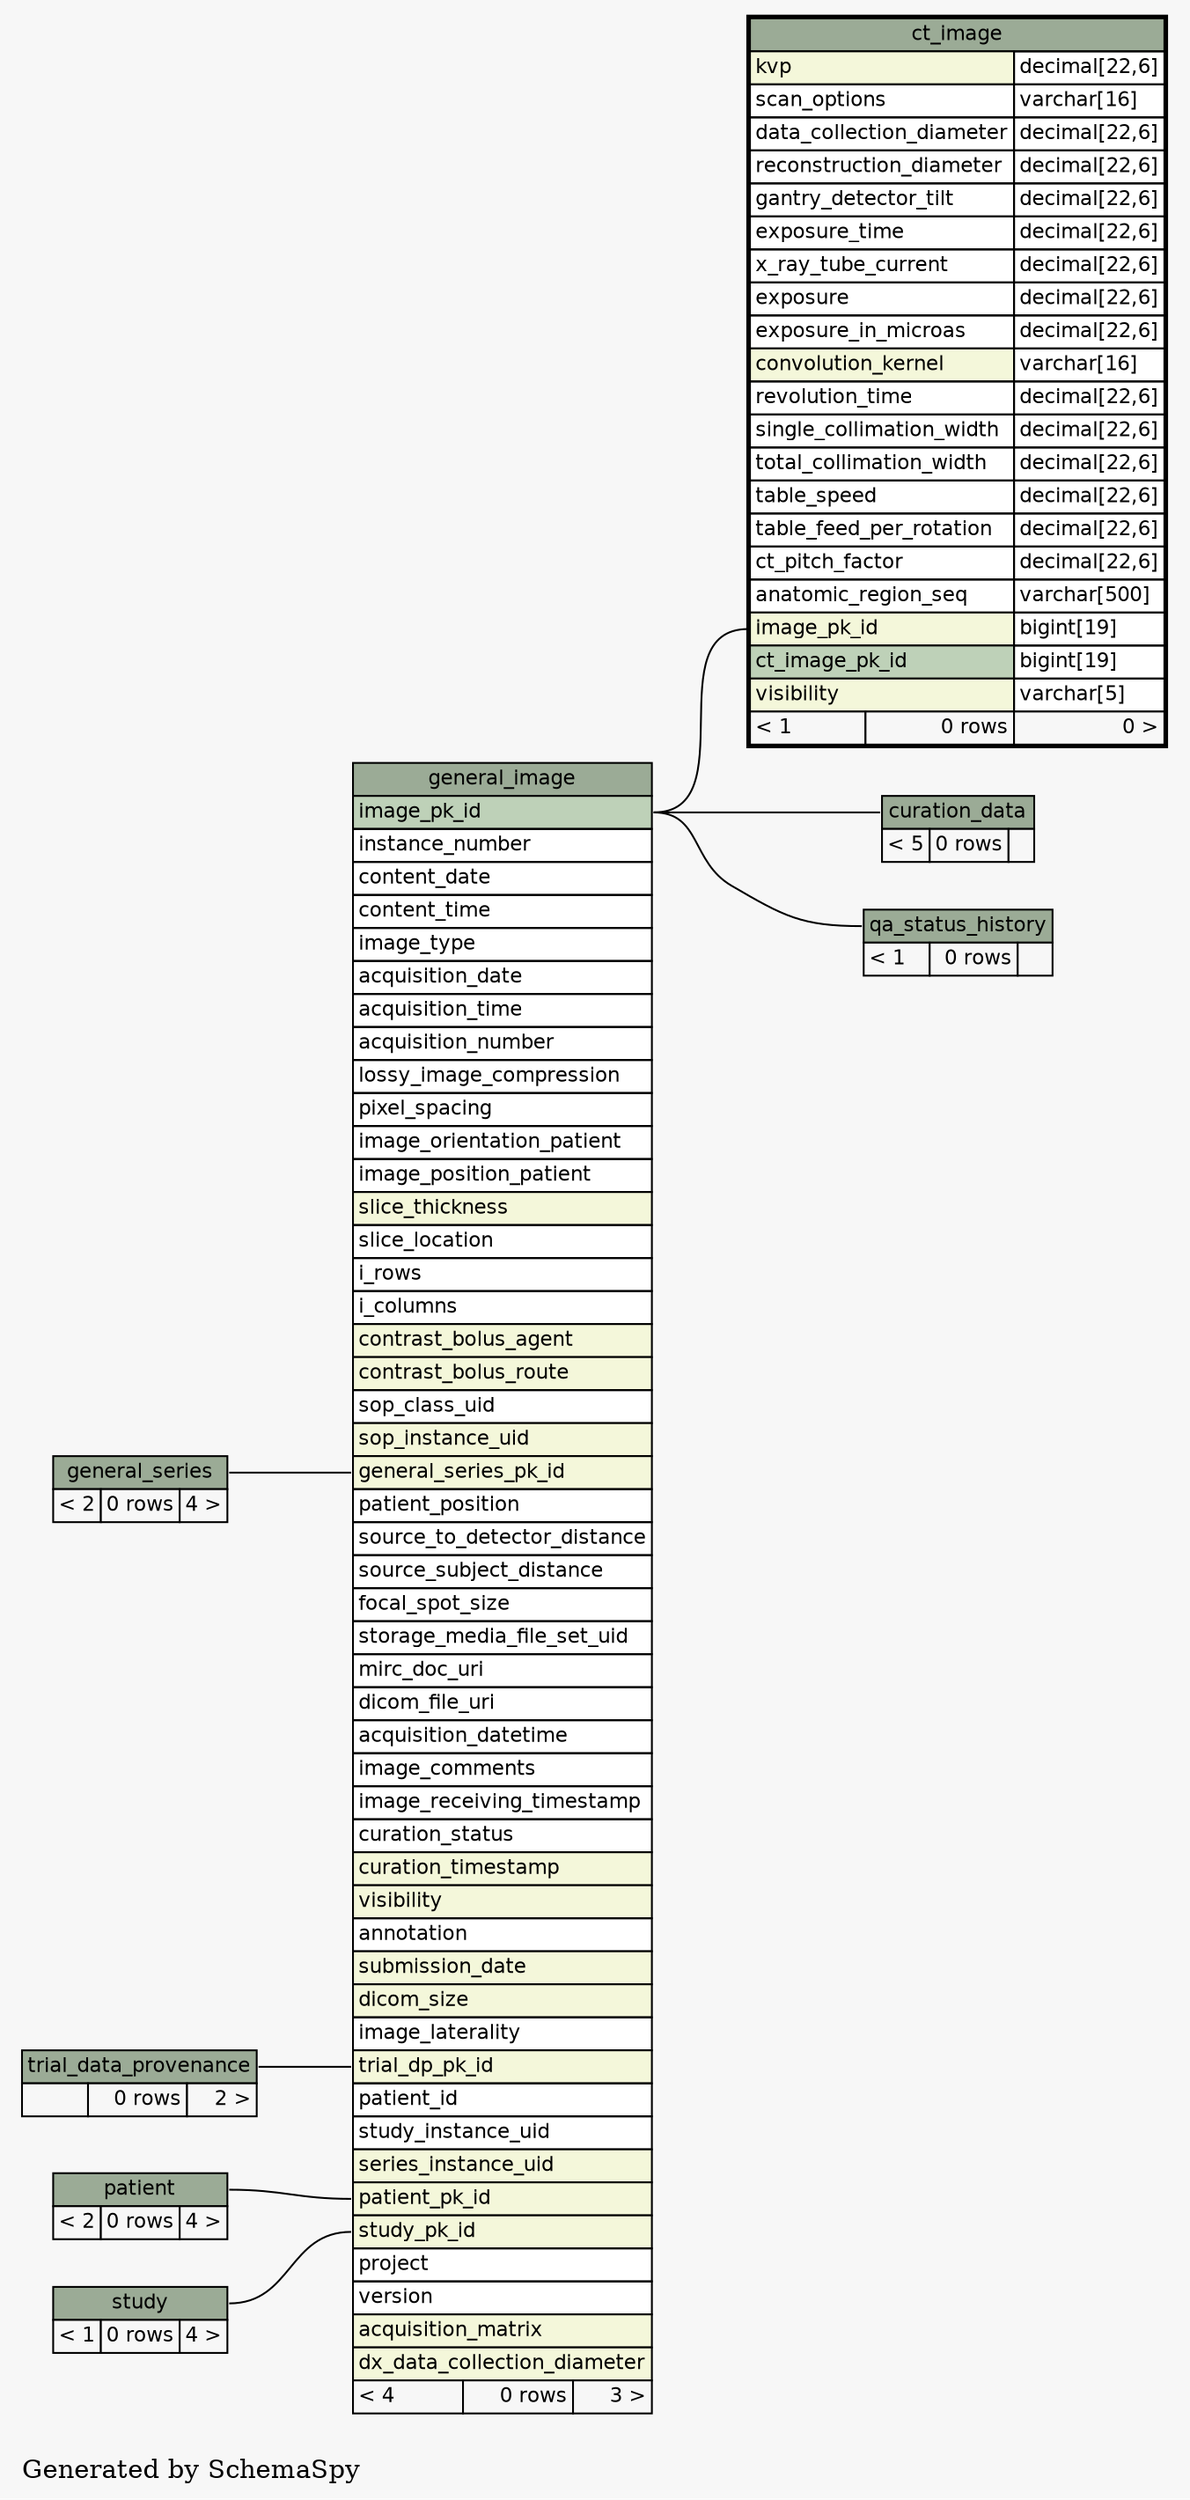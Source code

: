 // dot 2.16.1 on Linux 2.6.25.6-27.fc8
digraph "twoDegreesRelationshipsGraph" {
  graph [
    rankdir="RL"
    bgcolor="#f7f7f7"
    label="\nGenerated by SchemaSpy"
    labeljust="l"
  ];
  node [
    fontname="Helvetica"
    fontsize="11"
    shape="plaintext"
  ];
  edge [
    arrowsize="0.8"
  ];
  "ct_image":"image_pk_id":w -> "general_image":"image_pk_id":e [arrowtail=crowtee arrowhead=none];
  "curation_data":"curation_data.heading":w -> "general_image":"image_pk_id":e [arrowtail=crowodot arrowhead=none];
  "general_image":"general_series_pk_id":w -> "general_series":"general_series.heading":e [arrowtail=crowodot arrowhead=none];
  "general_image":"patient_pk_id":w -> "patient":"patient.heading":e [arrowtail=crowodot arrowhead=none];
  "general_image":"study_pk_id":w -> "study":"study.heading":e [arrowtail=crowodot arrowhead=none];
  "general_image":"trial_dp_pk_id":w -> "trial_data_provenance":"trial_data_provenance.heading":e [arrowtail=crowodot arrowhead=none];
  "qa_status_history":"qa_status_history.heading":w -> "general_image":"image_pk_id":e [arrowtail=crowodot arrowhead=none];
  "ct_image" [
    label=<
    <TABLE BORDER="2" CELLBORDER="1" CELLSPACING="0" BGCOLOR="#ffffff">
      <TR><TD PORT="ct_image.heading" COLSPAN="3" BGCOLOR="#9bab96" ALIGN="CENTER">ct_image</TD></TR>
      <TR><TD PORT="kvp" COLSPAN="2" BGCOLOR="#f4f7da" ALIGN="LEFT">kvp</TD><TD PORT="kvp.type" ALIGN="LEFT">decimal[22,6]</TD></TR>
      <TR><TD PORT="scan_options" COLSPAN="2" ALIGN="LEFT">scan_options</TD><TD PORT="scan_options.type" ALIGN="LEFT">varchar[16]</TD></TR>
      <TR><TD PORT="data_collection_diameter" COLSPAN="2" ALIGN="LEFT">data_collection_diameter</TD><TD PORT="data_collection_diameter.type" ALIGN="LEFT">decimal[22,6]</TD></TR>
      <TR><TD PORT="reconstruction_diameter" COLSPAN="2" ALIGN="LEFT">reconstruction_diameter</TD><TD PORT="reconstruction_diameter.type" ALIGN="LEFT">decimal[22,6]</TD></TR>
      <TR><TD PORT="gantry_detector_tilt" COLSPAN="2" ALIGN="LEFT">gantry_detector_tilt</TD><TD PORT="gantry_detector_tilt.type" ALIGN="LEFT">decimal[22,6]</TD></TR>
      <TR><TD PORT="exposure_time" COLSPAN="2" ALIGN="LEFT">exposure_time</TD><TD PORT="exposure_time.type" ALIGN="LEFT">decimal[22,6]</TD></TR>
      <TR><TD PORT="x_ray_tube_current" COLSPAN="2" ALIGN="LEFT">x_ray_tube_current</TD><TD PORT="x_ray_tube_current.type" ALIGN="LEFT">decimal[22,6]</TD></TR>
      <TR><TD PORT="exposure" COLSPAN="2" ALIGN="LEFT">exposure</TD><TD PORT="exposure.type" ALIGN="LEFT">decimal[22,6]</TD></TR>
      <TR><TD PORT="exposure_in_microas" COLSPAN="2" ALIGN="LEFT">exposure_in_microas</TD><TD PORT="exposure_in_microas.type" ALIGN="LEFT">decimal[22,6]</TD></TR>
      <TR><TD PORT="convolution_kernel" COLSPAN="2" BGCOLOR="#f4f7da" ALIGN="LEFT">convolution_kernel</TD><TD PORT="convolution_kernel.type" ALIGN="LEFT">varchar[16]</TD></TR>
      <TR><TD PORT="revolution_time" COLSPAN="2" ALIGN="LEFT">revolution_time</TD><TD PORT="revolution_time.type" ALIGN="LEFT">decimal[22,6]</TD></TR>
      <TR><TD PORT="single_collimation_width" COLSPAN="2" ALIGN="LEFT">single_collimation_width</TD><TD PORT="single_collimation_width.type" ALIGN="LEFT">decimal[22,6]</TD></TR>
      <TR><TD PORT="total_collimation_width" COLSPAN="2" ALIGN="LEFT">total_collimation_width</TD><TD PORT="total_collimation_width.type" ALIGN="LEFT">decimal[22,6]</TD></TR>
      <TR><TD PORT="table_speed" COLSPAN="2" ALIGN="LEFT">table_speed</TD><TD PORT="table_speed.type" ALIGN="LEFT">decimal[22,6]</TD></TR>
      <TR><TD PORT="table_feed_per_rotation" COLSPAN="2" ALIGN="LEFT">table_feed_per_rotation</TD><TD PORT="table_feed_per_rotation.type" ALIGN="LEFT">decimal[22,6]</TD></TR>
      <TR><TD PORT="ct_pitch_factor" COLSPAN="2" ALIGN="LEFT">ct_pitch_factor</TD><TD PORT="ct_pitch_factor.type" ALIGN="LEFT">decimal[22,6]</TD></TR>
      <TR><TD PORT="anatomic_region_seq" COLSPAN="2" ALIGN="LEFT">anatomic_region_seq</TD><TD PORT="anatomic_region_seq.type" ALIGN="LEFT">varchar[500]</TD></TR>
      <TR><TD PORT="image_pk_id" COLSPAN="2" BGCOLOR="#f4f7da" ALIGN="LEFT">image_pk_id</TD><TD PORT="image_pk_id.type" ALIGN="LEFT">bigint[19]</TD></TR>
      <TR><TD PORT="ct_image_pk_id" COLSPAN="2" BGCOLOR="#bed1b8" ALIGN="LEFT">ct_image_pk_id</TD><TD PORT="ct_image_pk_id.type" ALIGN="LEFT">bigint[19]</TD></TR>
      <TR><TD PORT="visibility" COLSPAN="2" BGCOLOR="#f4f7da" ALIGN="LEFT">visibility</TD><TD PORT="visibility.type" ALIGN="LEFT">varchar[5]</TD></TR>
      <TR><TD ALIGN="LEFT" BGCOLOR="#f7f7f7">&lt; 1</TD><TD ALIGN="RIGHT" BGCOLOR="#f7f7f7">0 rows</TD><TD ALIGN="RIGHT" BGCOLOR="#f7f7f7">0 &gt;</TD></TR>
    </TABLE>>
    URL="ct_image.html#"
    tooltip="ct_image"
  ];
  "curation_data" [
    label=<
    <TABLE BORDER="0" CELLBORDER="1" CELLSPACING="0" BGCOLOR="#ffffff">
      <TR><TD PORT="curation_data.heading" COLSPAN="3" BGCOLOR="#9bab96" ALIGN="CENTER">curation_data</TD></TR>
      <TR><TD ALIGN="LEFT" BGCOLOR="#f7f7f7">&lt; 5</TD><TD ALIGN="RIGHT" BGCOLOR="#f7f7f7">0 rows</TD><TD ALIGN="RIGHT" BGCOLOR="#f7f7f7">  </TD></TR>
    </TABLE>>
    URL="curation_data.html#graph"
    tooltip="curation_data"
  ];
  "general_image" [
    label=<
    <TABLE BORDER="0" CELLBORDER="1" CELLSPACING="0" BGCOLOR="#ffffff">
      <TR><TD PORT="general_image.heading" COLSPAN="3" BGCOLOR="#9bab96" ALIGN="CENTER">general_image</TD></TR>
      <TR><TD PORT="image_pk_id" COLSPAN="3" BGCOLOR="#bed1b8" ALIGN="LEFT">image_pk_id</TD></TR>
      <TR><TD PORT="instance_number" COLSPAN="3" ALIGN="LEFT">instance_number</TD></TR>
      <TR><TD PORT="content_date" COLSPAN="3" ALIGN="LEFT">content_date</TD></TR>
      <TR><TD PORT="content_time" COLSPAN="3" ALIGN="LEFT">content_time</TD></TR>
      <TR><TD PORT="image_type" COLSPAN="3" ALIGN="LEFT">image_type</TD></TR>
      <TR><TD PORT="acquisition_date" COLSPAN="3" ALIGN="LEFT">acquisition_date</TD></TR>
      <TR><TD PORT="acquisition_time" COLSPAN="3" ALIGN="LEFT">acquisition_time</TD></TR>
      <TR><TD PORT="acquisition_number" COLSPAN="3" ALIGN="LEFT">acquisition_number</TD></TR>
      <TR><TD PORT="lossy_image_compression" COLSPAN="3" ALIGN="LEFT">lossy_image_compression</TD></TR>
      <TR><TD PORT="pixel_spacing" COLSPAN="3" ALIGN="LEFT">pixel_spacing</TD></TR>
      <TR><TD PORT="image_orientation_patient" COLSPAN="3" ALIGN="LEFT">image_orientation_patient</TD></TR>
      <TR><TD PORT="image_position_patient" COLSPAN="3" ALIGN="LEFT">image_position_patient</TD></TR>
      <TR><TD PORT="slice_thickness" COLSPAN="3" BGCOLOR="#f4f7da" ALIGN="LEFT">slice_thickness</TD></TR>
      <TR><TD PORT="slice_location" COLSPAN="3" ALIGN="LEFT">slice_location</TD></TR>
      <TR><TD PORT="i_rows" COLSPAN="3" ALIGN="LEFT">i_rows</TD></TR>
      <TR><TD PORT="i_columns" COLSPAN="3" ALIGN="LEFT">i_columns</TD></TR>
      <TR><TD PORT="contrast_bolus_agent" COLSPAN="3" BGCOLOR="#f4f7da" ALIGN="LEFT">contrast_bolus_agent</TD></TR>
      <TR><TD PORT="contrast_bolus_route" COLSPAN="3" BGCOLOR="#f4f7da" ALIGN="LEFT">contrast_bolus_route</TD></TR>
      <TR><TD PORT="sop_class_uid" COLSPAN="3" ALIGN="LEFT">sop_class_uid</TD></TR>
      <TR><TD PORT="sop_instance_uid" COLSPAN="3" BGCOLOR="#f4f7da" ALIGN="LEFT">sop_instance_uid</TD></TR>
      <TR><TD PORT="general_series_pk_id" COLSPAN="3" BGCOLOR="#f4f7da" ALIGN="LEFT">general_series_pk_id</TD></TR>
      <TR><TD PORT="patient_position" COLSPAN="3" ALIGN="LEFT">patient_position</TD></TR>
      <TR><TD PORT="source_to_detector_distance" COLSPAN="3" ALIGN="LEFT">source_to_detector_distance</TD></TR>
      <TR><TD PORT="source_subject_distance" COLSPAN="3" ALIGN="LEFT">source_subject_distance</TD></TR>
      <TR><TD PORT="focal_spot_size" COLSPAN="3" ALIGN="LEFT">focal_spot_size</TD></TR>
      <TR><TD PORT="storage_media_file_set_uid" COLSPAN="3" ALIGN="LEFT">storage_media_file_set_uid</TD></TR>
      <TR><TD PORT="mirc_doc_uri" COLSPAN="3" ALIGN="LEFT">mirc_doc_uri</TD></TR>
      <TR><TD PORT="dicom_file_uri" COLSPAN="3" ALIGN="LEFT">dicom_file_uri</TD></TR>
      <TR><TD PORT="acquisition_datetime" COLSPAN="3" ALIGN="LEFT">acquisition_datetime</TD></TR>
      <TR><TD PORT="image_comments" COLSPAN="3" ALIGN="LEFT">image_comments</TD></TR>
      <TR><TD PORT="image_receiving_timestamp" COLSPAN="3" ALIGN="LEFT">image_receiving_timestamp</TD></TR>
      <TR><TD PORT="curation_status" COLSPAN="3" ALIGN="LEFT">curation_status</TD></TR>
      <TR><TD PORT="curation_timestamp" COLSPAN="3" BGCOLOR="#f4f7da" ALIGN="LEFT">curation_timestamp</TD></TR>
      <TR><TD PORT="visibility" COLSPAN="3" BGCOLOR="#f4f7da" ALIGN="LEFT">visibility</TD></TR>
      <TR><TD PORT="annotation" COLSPAN="3" ALIGN="LEFT">annotation</TD></TR>
      <TR><TD PORT="submission_date" COLSPAN="3" BGCOLOR="#f4f7da" ALIGN="LEFT">submission_date</TD></TR>
      <TR><TD PORT="dicom_size" COLSPAN="3" BGCOLOR="#f4f7da" ALIGN="LEFT">dicom_size</TD></TR>
      <TR><TD PORT="image_laterality" COLSPAN="3" ALIGN="LEFT">image_laterality</TD></TR>
      <TR><TD PORT="trial_dp_pk_id" COLSPAN="3" BGCOLOR="#f4f7da" ALIGN="LEFT">trial_dp_pk_id</TD></TR>
      <TR><TD PORT="patient_id" COLSPAN="3" ALIGN="LEFT">patient_id</TD></TR>
      <TR><TD PORT="study_instance_uid" COLSPAN="3" ALIGN="LEFT">study_instance_uid</TD></TR>
      <TR><TD PORT="series_instance_uid" COLSPAN="3" BGCOLOR="#f4f7da" ALIGN="LEFT">series_instance_uid</TD></TR>
      <TR><TD PORT="patient_pk_id" COLSPAN="3" BGCOLOR="#f4f7da" ALIGN="LEFT">patient_pk_id</TD></TR>
      <TR><TD PORT="study_pk_id" COLSPAN="3" BGCOLOR="#f4f7da" ALIGN="LEFT">study_pk_id</TD></TR>
      <TR><TD PORT="project" COLSPAN="3" ALIGN="LEFT">project</TD></TR>
      <TR><TD PORT="version" COLSPAN="3" ALIGN="LEFT">version</TD></TR>
      <TR><TD PORT="acquisition_matrix" COLSPAN="3" BGCOLOR="#f4f7da" ALIGN="LEFT">acquisition_matrix</TD></TR>
      <TR><TD PORT="dx_data_collection_diameter" COLSPAN="3" BGCOLOR="#f4f7da" ALIGN="LEFT">dx_data_collection_diameter</TD></TR>
      <TR><TD ALIGN="LEFT" BGCOLOR="#f7f7f7">&lt; 4</TD><TD ALIGN="RIGHT" BGCOLOR="#f7f7f7">0 rows</TD><TD ALIGN="RIGHT" BGCOLOR="#f7f7f7">3 &gt;</TD></TR>
    </TABLE>>
    URL="general_image.html#graph"
    tooltip="general_image"
  ];
  "general_series" [
    label=<
    <TABLE BORDER="0" CELLBORDER="1" CELLSPACING="0" BGCOLOR="#ffffff">
      <TR><TD PORT="general_series.heading" COLSPAN="3" BGCOLOR="#9bab96" ALIGN="CENTER">general_series</TD></TR>
      <TR><TD ALIGN="LEFT" BGCOLOR="#f7f7f7">&lt; 2</TD><TD ALIGN="RIGHT" BGCOLOR="#f7f7f7">0 rows</TD><TD ALIGN="RIGHT" BGCOLOR="#f7f7f7">4 &gt;</TD></TR>
    </TABLE>>
    URL="general_series.html#graph"
    tooltip="general_series"
  ];
  "patient" [
    label=<
    <TABLE BORDER="0" CELLBORDER="1" CELLSPACING="0" BGCOLOR="#ffffff">
      <TR><TD PORT="patient.heading" COLSPAN="3" BGCOLOR="#9bab96" ALIGN="CENTER">patient</TD></TR>
      <TR><TD ALIGN="LEFT" BGCOLOR="#f7f7f7">&lt; 2</TD><TD ALIGN="RIGHT" BGCOLOR="#f7f7f7">0 rows</TD><TD ALIGN="RIGHT" BGCOLOR="#f7f7f7">4 &gt;</TD></TR>
    </TABLE>>
    URL="patient.html#graph"
    tooltip="patient"
  ];
  "qa_status_history" [
    label=<
    <TABLE BORDER="0" CELLBORDER="1" CELLSPACING="0" BGCOLOR="#ffffff">
      <TR><TD PORT="qa_status_history.heading" COLSPAN="3" BGCOLOR="#9bab96" ALIGN="CENTER">qa_status_history</TD></TR>
      <TR><TD ALIGN="LEFT" BGCOLOR="#f7f7f7">&lt; 1</TD><TD ALIGN="RIGHT" BGCOLOR="#f7f7f7">0 rows</TD><TD ALIGN="RIGHT" BGCOLOR="#f7f7f7">  </TD></TR>
    </TABLE>>
    URL="qa_status_history.html#graph"
    tooltip="qa_status_history"
  ];
  "study" [
    label=<
    <TABLE BORDER="0" CELLBORDER="1" CELLSPACING="0" BGCOLOR="#ffffff">
      <TR><TD PORT="study.heading" COLSPAN="3" BGCOLOR="#9bab96" ALIGN="CENTER">study</TD></TR>
      <TR><TD ALIGN="LEFT" BGCOLOR="#f7f7f7">&lt; 1</TD><TD ALIGN="RIGHT" BGCOLOR="#f7f7f7">0 rows</TD><TD ALIGN="RIGHT" BGCOLOR="#f7f7f7">4 &gt;</TD></TR>
    </TABLE>>
    URL="study.html#graph"
    tooltip="study"
  ];
  "trial_data_provenance" [
    label=<
    <TABLE BORDER="0" CELLBORDER="1" CELLSPACING="0" BGCOLOR="#ffffff">
      <TR><TD PORT="trial_data_provenance.heading" COLSPAN="3" BGCOLOR="#9bab96" ALIGN="CENTER">trial_data_provenance</TD></TR>
      <TR><TD ALIGN="LEFT" BGCOLOR="#f7f7f7">  </TD><TD ALIGN="RIGHT" BGCOLOR="#f7f7f7">0 rows</TD><TD ALIGN="RIGHT" BGCOLOR="#f7f7f7">2 &gt;</TD></TR>
    </TABLE>>
    URL="trial_data_provenance.html#graph"
    tooltip="trial_data_provenance"
  ];
}
